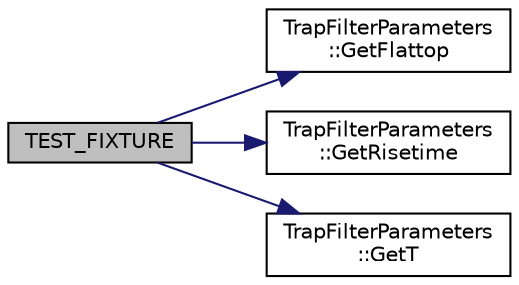 digraph "TEST_FIXTURE"
{
  edge [fontname="Helvetica",fontsize="10",labelfontname="Helvetica",labelfontsize="10"];
  node [fontname="Helvetica",fontsize="10",shape=record];
  rankdir="LR";
  Node1 [label="TEST_FIXTURE",height=0.2,width=0.4,color="black", fillcolor="grey75", style="filled", fontcolor="black"];
  Node1 -> Node2 [color="midnightblue",fontsize="10",style="solid",fontname="Helvetica"];
  Node2 [label="TrapFilterParameters\l::GetFlattop",height=0.2,width=0.4,color="black", fillcolor="white", style="filled",URL="$d1/d97/class_trap_filter_parameters.html#a74c165a6f46976a1439bb51d34a9f7d2",tooltip="Returns the value of the flattop. "];
  Node1 -> Node3 [color="midnightblue",fontsize="10",style="solid",fontname="Helvetica"];
  Node3 [label="TrapFilterParameters\l::GetRisetime",height=0.2,width=0.4,color="black", fillcolor="white", style="filled",URL="$d1/d97/class_trap_filter_parameters.html#a0e779e5c1b9ef2a6f7fc4a8f3dbf4c92",tooltip="Returns the value of the risetime. "];
  Node1 -> Node4 [color="midnightblue",fontsize="10",style="solid",fontname="Helvetica"];
  Node4 [label="TrapFilterParameters\l::GetT",height=0.2,width=0.4,color="black", fillcolor="white", style="filled",URL="$d1/d97/class_trap_filter_parameters.html#a43bca9e5f5cd7f618fb1da34818300f8",tooltip="Returns the value of tau/threhsold. "];
}

